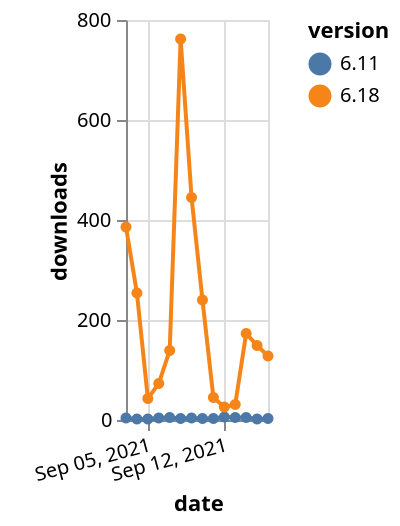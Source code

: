 {"$schema": "https://vega.github.io/schema/vega-lite/v5.json", "description": "A simple bar chart with embedded data.", "data": {"values": [{"date": "2021-09-03", "total": 32015, "delta": 4, "version": "6.11"}, {"date": "2021-09-04", "total": 32017, "delta": 2, "version": "6.11"}, {"date": "2021-09-05", "total": 32019, "delta": 2, "version": "6.11"}, {"date": "2021-09-06", "total": 32023, "delta": 4, "version": "6.11"}, {"date": "2021-09-07", "total": 32028, "delta": 5, "version": "6.11"}, {"date": "2021-09-08", "total": 32031, "delta": 3, "version": "6.11"}, {"date": "2021-09-09", "total": 32035, "delta": 4, "version": "6.11"}, {"date": "2021-09-10", "total": 32038, "delta": 3, "version": "6.11"}, {"date": "2021-09-11", "total": 32041, "delta": 3, "version": "6.11"}, {"date": "2021-09-12", "total": 32047, "delta": 6, "version": "6.11"}, {"date": "2021-09-13", "total": 32052, "delta": 5, "version": "6.11"}, {"date": "2021-09-14", "total": 32057, "delta": 5, "version": "6.11"}, {"date": "2021-09-15", "total": 32059, "delta": 2, "version": "6.11"}, {"date": "2021-09-16", "total": 32062, "delta": 3, "version": "6.11"}, {"date": "2021-09-03", "total": 141837, "delta": 386, "version": "6.18"}, {"date": "2021-09-04", "total": 142091, "delta": 254, "version": "6.18"}, {"date": "2021-09-05", "total": 142134, "delta": 43, "version": "6.18"}, {"date": "2021-09-06", "total": 142207, "delta": 73, "version": "6.18"}, {"date": "2021-09-07", "total": 142346, "delta": 139, "version": "6.18"}, {"date": "2021-09-08", "total": 143108, "delta": 762, "version": "6.18"}, {"date": "2021-09-09", "total": 143553, "delta": 445, "version": "6.18"}, {"date": "2021-09-10", "total": 143793, "delta": 240, "version": "6.18"}, {"date": "2021-09-11", "total": 143838, "delta": 45, "version": "6.18"}, {"date": "2021-09-12", "total": 143864, "delta": 26, "version": "6.18"}, {"date": "2021-09-13", "total": 143895, "delta": 31, "version": "6.18"}, {"date": "2021-09-14", "total": 144068, "delta": 173, "version": "6.18"}, {"date": "2021-09-15", "total": 144217, "delta": 149, "version": "6.18"}, {"date": "2021-09-16", "total": 144345, "delta": 128, "version": "6.18"}]}, "width": "container", "mark": {"type": "line", "point": {"filled": true}}, "encoding": {"x": {"field": "date", "type": "temporal", "timeUnit": "yearmonthdate", "title": "date", "axis": {"labelAngle": -15}}, "y": {"field": "delta", "type": "quantitative", "title": "downloads"}, "color": {"field": "version", "type": "nominal"}, "tooltip": {"field": "delta"}}}